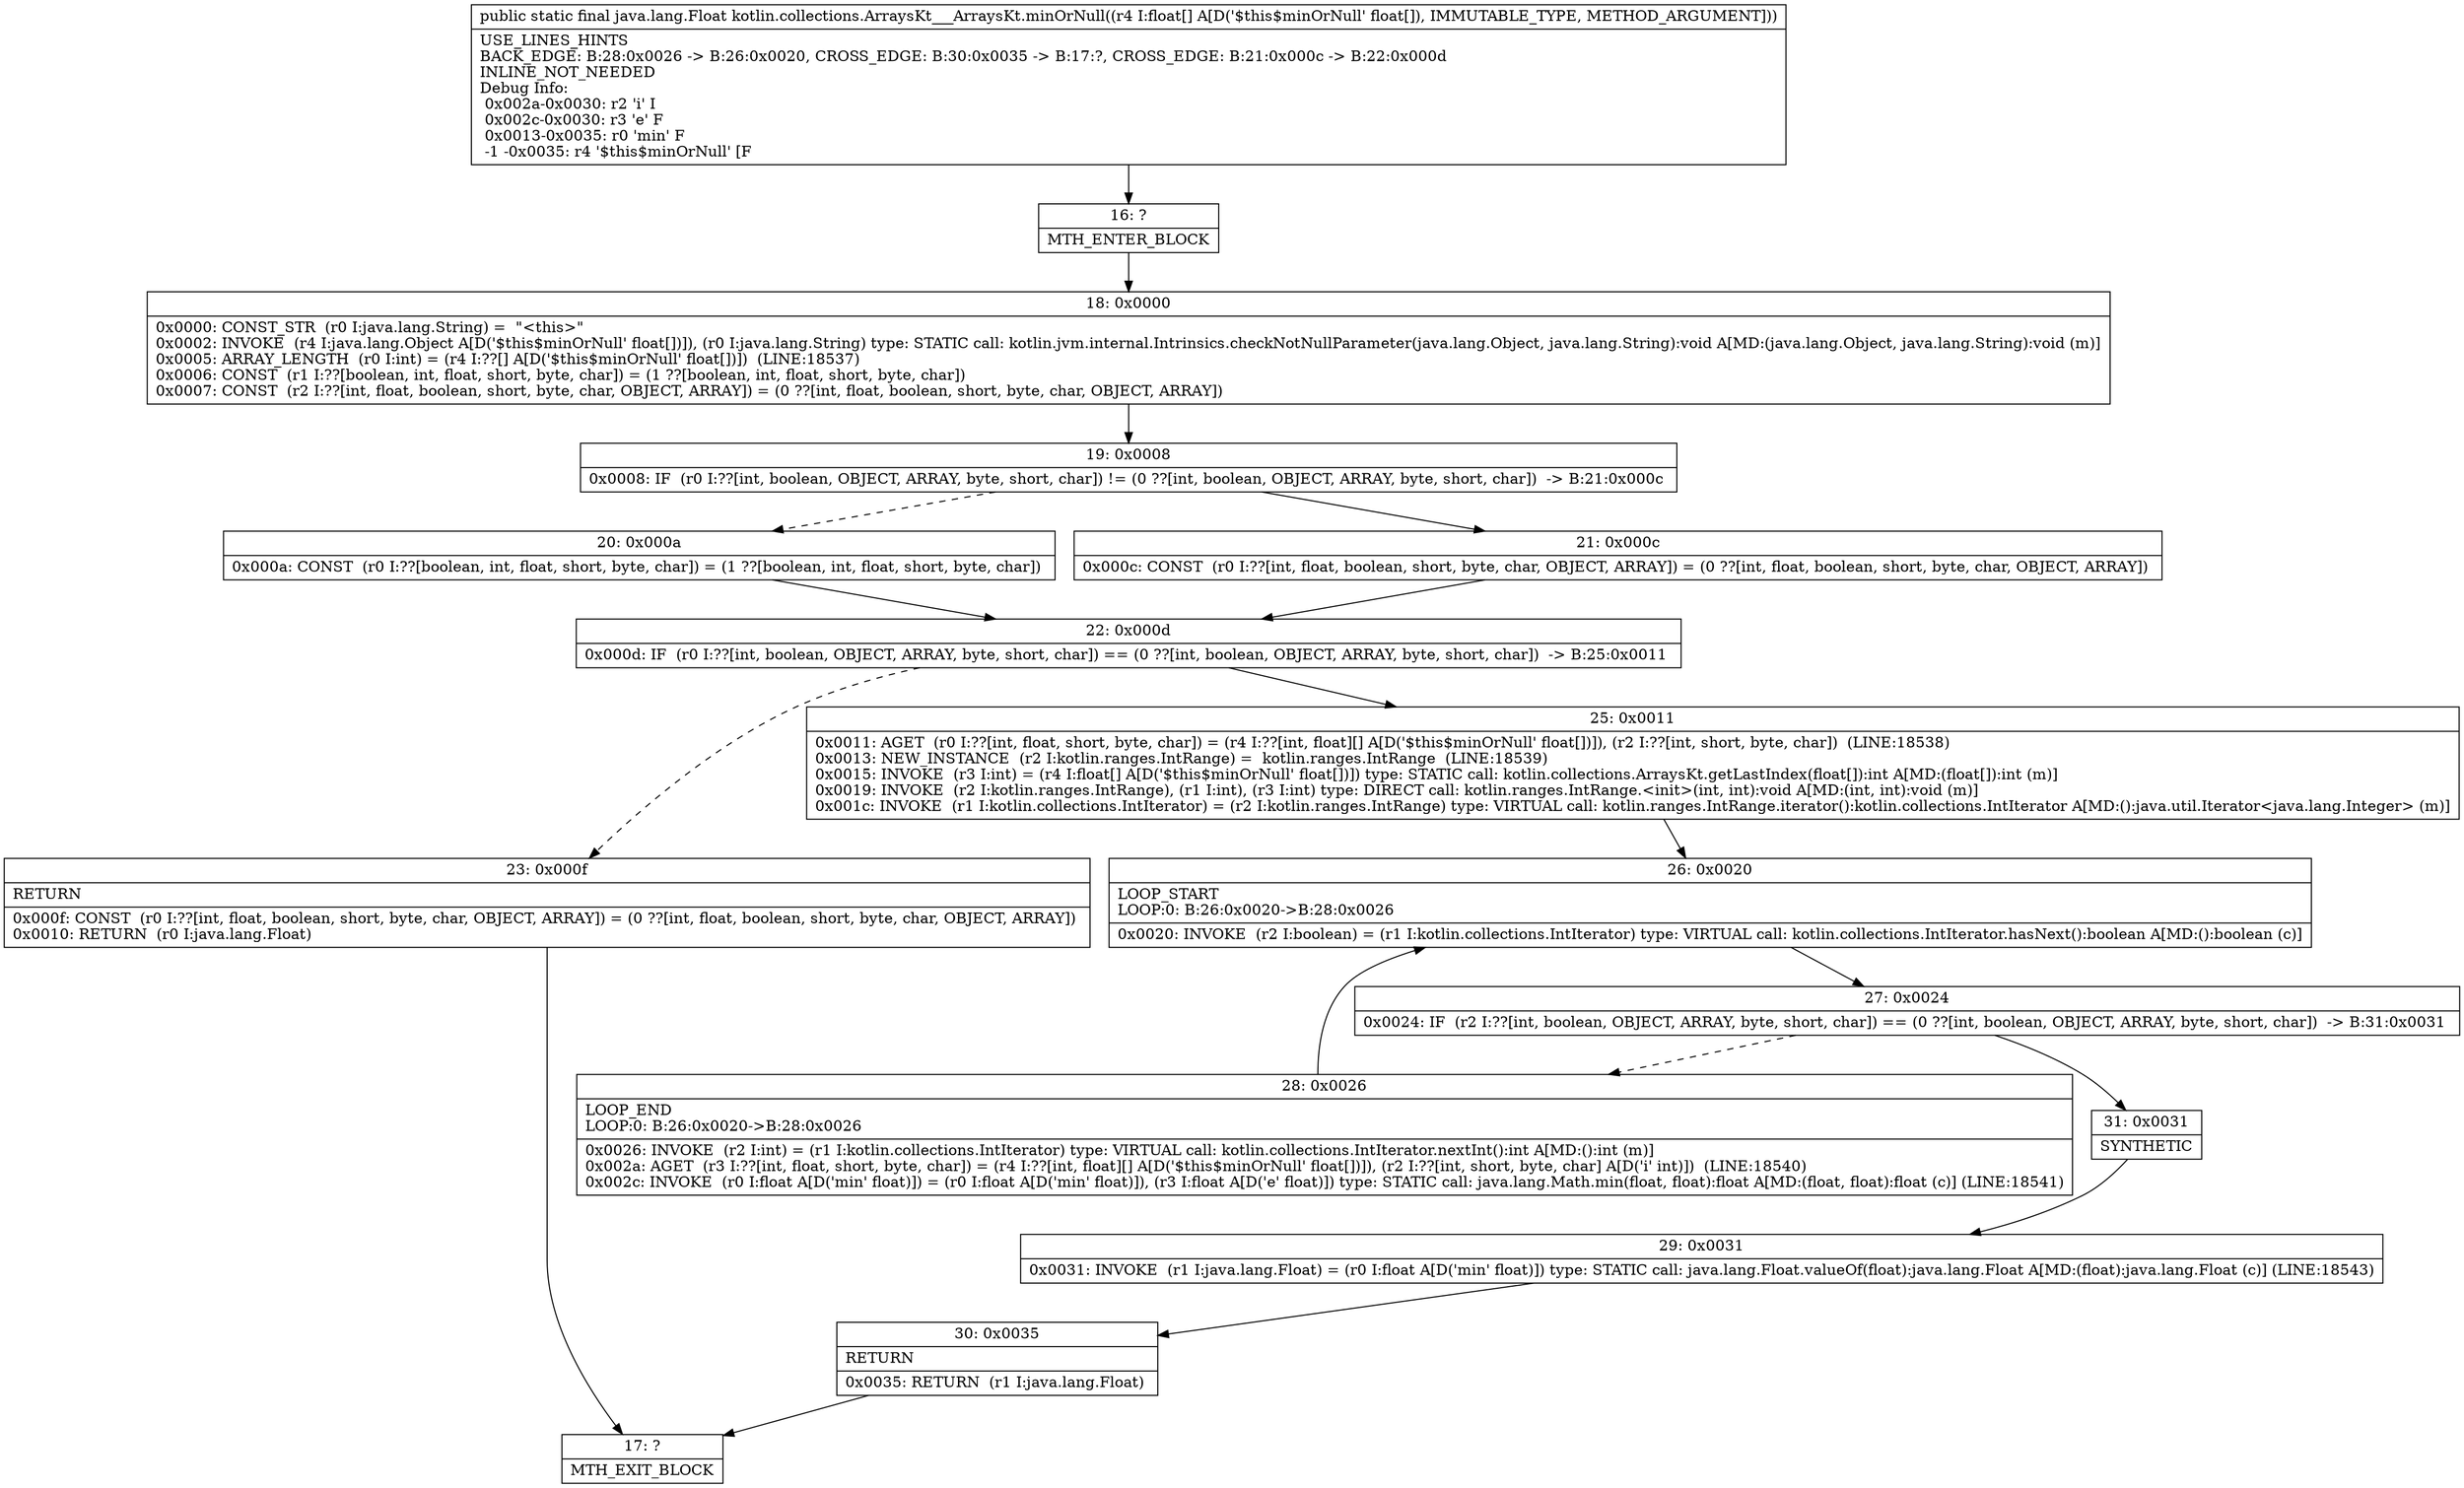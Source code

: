 digraph "CFG forkotlin.collections.ArraysKt___ArraysKt.minOrNull([F)Ljava\/lang\/Float;" {
Node_16 [shape=record,label="{16\:\ ?|MTH_ENTER_BLOCK\l}"];
Node_18 [shape=record,label="{18\:\ 0x0000|0x0000: CONST_STR  (r0 I:java.lang.String) =  \"\<this\>\" \l0x0002: INVOKE  (r4 I:java.lang.Object A[D('$this$minOrNull' float[])]), (r0 I:java.lang.String) type: STATIC call: kotlin.jvm.internal.Intrinsics.checkNotNullParameter(java.lang.Object, java.lang.String):void A[MD:(java.lang.Object, java.lang.String):void (m)]\l0x0005: ARRAY_LENGTH  (r0 I:int) = (r4 I:??[] A[D('$this$minOrNull' float[])])  (LINE:18537)\l0x0006: CONST  (r1 I:??[boolean, int, float, short, byte, char]) = (1 ??[boolean, int, float, short, byte, char]) \l0x0007: CONST  (r2 I:??[int, float, boolean, short, byte, char, OBJECT, ARRAY]) = (0 ??[int, float, boolean, short, byte, char, OBJECT, ARRAY]) \l}"];
Node_19 [shape=record,label="{19\:\ 0x0008|0x0008: IF  (r0 I:??[int, boolean, OBJECT, ARRAY, byte, short, char]) != (0 ??[int, boolean, OBJECT, ARRAY, byte, short, char])  \-\> B:21:0x000c \l}"];
Node_20 [shape=record,label="{20\:\ 0x000a|0x000a: CONST  (r0 I:??[boolean, int, float, short, byte, char]) = (1 ??[boolean, int, float, short, byte, char]) \l}"];
Node_22 [shape=record,label="{22\:\ 0x000d|0x000d: IF  (r0 I:??[int, boolean, OBJECT, ARRAY, byte, short, char]) == (0 ??[int, boolean, OBJECT, ARRAY, byte, short, char])  \-\> B:25:0x0011 \l}"];
Node_23 [shape=record,label="{23\:\ 0x000f|RETURN\l|0x000f: CONST  (r0 I:??[int, float, boolean, short, byte, char, OBJECT, ARRAY]) = (0 ??[int, float, boolean, short, byte, char, OBJECT, ARRAY]) \l0x0010: RETURN  (r0 I:java.lang.Float) \l}"];
Node_17 [shape=record,label="{17\:\ ?|MTH_EXIT_BLOCK\l}"];
Node_25 [shape=record,label="{25\:\ 0x0011|0x0011: AGET  (r0 I:??[int, float, short, byte, char]) = (r4 I:??[int, float][] A[D('$this$minOrNull' float[])]), (r2 I:??[int, short, byte, char])  (LINE:18538)\l0x0013: NEW_INSTANCE  (r2 I:kotlin.ranges.IntRange) =  kotlin.ranges.IntRange  (LINE:18539)\l0x0015: INVOKE  (r3 I:int) = (r4 I:float[] A[D('$this$minOrNull' float[])]) type: STATIC call: kotlin.collections.ArraysKt.getLastIndex(float[]):int A[MD:(float[]):int (m)]\l0x0019: INVOKE  (r2 I:kotlin.ranges.IntRange), (r1 I:int), (r3 I:int) type: DIRECT call: kotlin.ranges.IntRange.\<init\>(int, int):void A[MD:(int, int):void (m)]\l0x001c: INVOKE  (r1 I:kotlin.collections.IntIterator) = (r2 I:kotlin.ranges.IntRange) type: VIRTUAL call: kotlin.ranges.IntRange.iterator():kotlin.collections.IntIterator A[MD:():java.util.Iterator\<java.lang.Integer\> (m)]\l}"];
Node_26 [shape=record,label="{26\:\ 0x0020|LOOP_START\lLOOP:0: B:26:0x0020\-\>B:28:0x0026\l|0x0020: INVOKE  (r2 I:boolean) = (r1 I:kotlin.collections.IntIterator) type: VIRTUAL call: kotlin.collections.IntIterator.hasNext():boolean A[MD:():boolean (c)]\l}"];
Node_27 [shape=record,label="{27\:\ 0x0024|0x0024: IF  (r2 I:??[int, boolean, OBJECT, ARRAY, byte, short, char]) == (0 ??[int, boolean, OBJECT, ARRAY, byte, short, char])  \-\> B:31:0x0031 \l}"];
Node_28 [shape=record,label="{28\:\ 0x0026|LOOP_END\lLOOP:0: B:26:0x0020\-\>B:28:0x0026\l|0x0026: INVOKE  (r2 I:int) = (r1 I:kotlin.collections.IntIterator) type: VIRTUAL call: kotlin.collections.IntIterator.nextInt():int A[MD:():int (m)]\l0x002a: AGET  (r3 I:??[int, float, short, byte, char]) = (r4 I:??[int, float][] A[D('$this$minOrNull' float[])]), (r2 I:??[int, short, byte, char] A[D('i' int)])  (LINE:18540)\l0x002c: INVOKE  (r0 I:float A[D('min' float)]) = (r0 I:float A[D('min' float)]), (r3 I:float A[D('e' float)]) type: STATIC call: java.lang.Math.min(float, float):float A[MD:(float, float):float (c)] (LINE:18541)\l}"];
Node_31 [shape=record,label="{31\:\ 0x0031|SYNTHETIC\l}"];
Node_29 [shape=record,label="{29\:\ 0x0031|0x0031: INVOKE  (r1 I:java.lang.Float) = (r0 I:float A[D('min' float)]) type: STATIC call: java.lang.Float.valueOf(float):java.lang.Float A[MD:(float):java.lang.Float (c)] (LINE:18543)\l}"];
Node_30 [shape=record,label="{30\:\ 0x0035|RETURN\l|0x0035: RETURN  (r1 I:java.lang.Float) \l}"];
Node_21 [shape=record,label="{21\:\ 0x000c|0x000c: CONST  (r0 I:??[int, float, boolean, short, byte, char, OBJECT, ARRAY]) = (0 ??[int, float, boolean, short, byte, char, OBJECT, ARRAY]) \l}"];
MethodNode[shape=record,label="{public static final java.lang.Float kotlin.collections.ArraysKt___ArraysKt.minOrNull((r4 I:float[] A[D('$this$minOrNull' float[]), IMMUTABLE_TYPE, METHOD_ARGUMENT]))  | USE_LINES_HINTS\lBACK_EDGE: B:28:0x0026 \-\> B:26:0x0020, CROSS_EDGE: B:30:0x0035 \-\> B:17:?, CROSS_EDGE: B:21:0x000c \-\> B:22:0x000d\lINLINE_NOT_NEEDED\lDebug Info:\l  0x002a\-0x0030: r2 'i' I\l  0x002c\-0x0030: r3 'e' F\l  0x0013\-0x0035: r0 'min' F\l  \-1 \-0x0035: r4 '$this$minOrNull' [F\l}"];
MethodNode -> Node_16;Node_16 -> Node_18;
Node_18 -> Node_19;
Node_19 -> Node_20[style=dashed];
Node_19 -> Node_21;
Node_20 -> Node_22;
Node_22 -> Node_23[style=dashed];
Node_22 -> Node_25;
Node_23 -> Node_17;
Node_25 -> Node_26;
Node_26 -> Node_27;
Node_27 -> Node_28[style=dashed];
Node_27 -> Node_31;
Node_28 -> Node_26;
Node_31 -> Node_29;
Node_29 -> Node_30;
Node_30 -> Node_17;
Node_21 -> Node_22;
}

